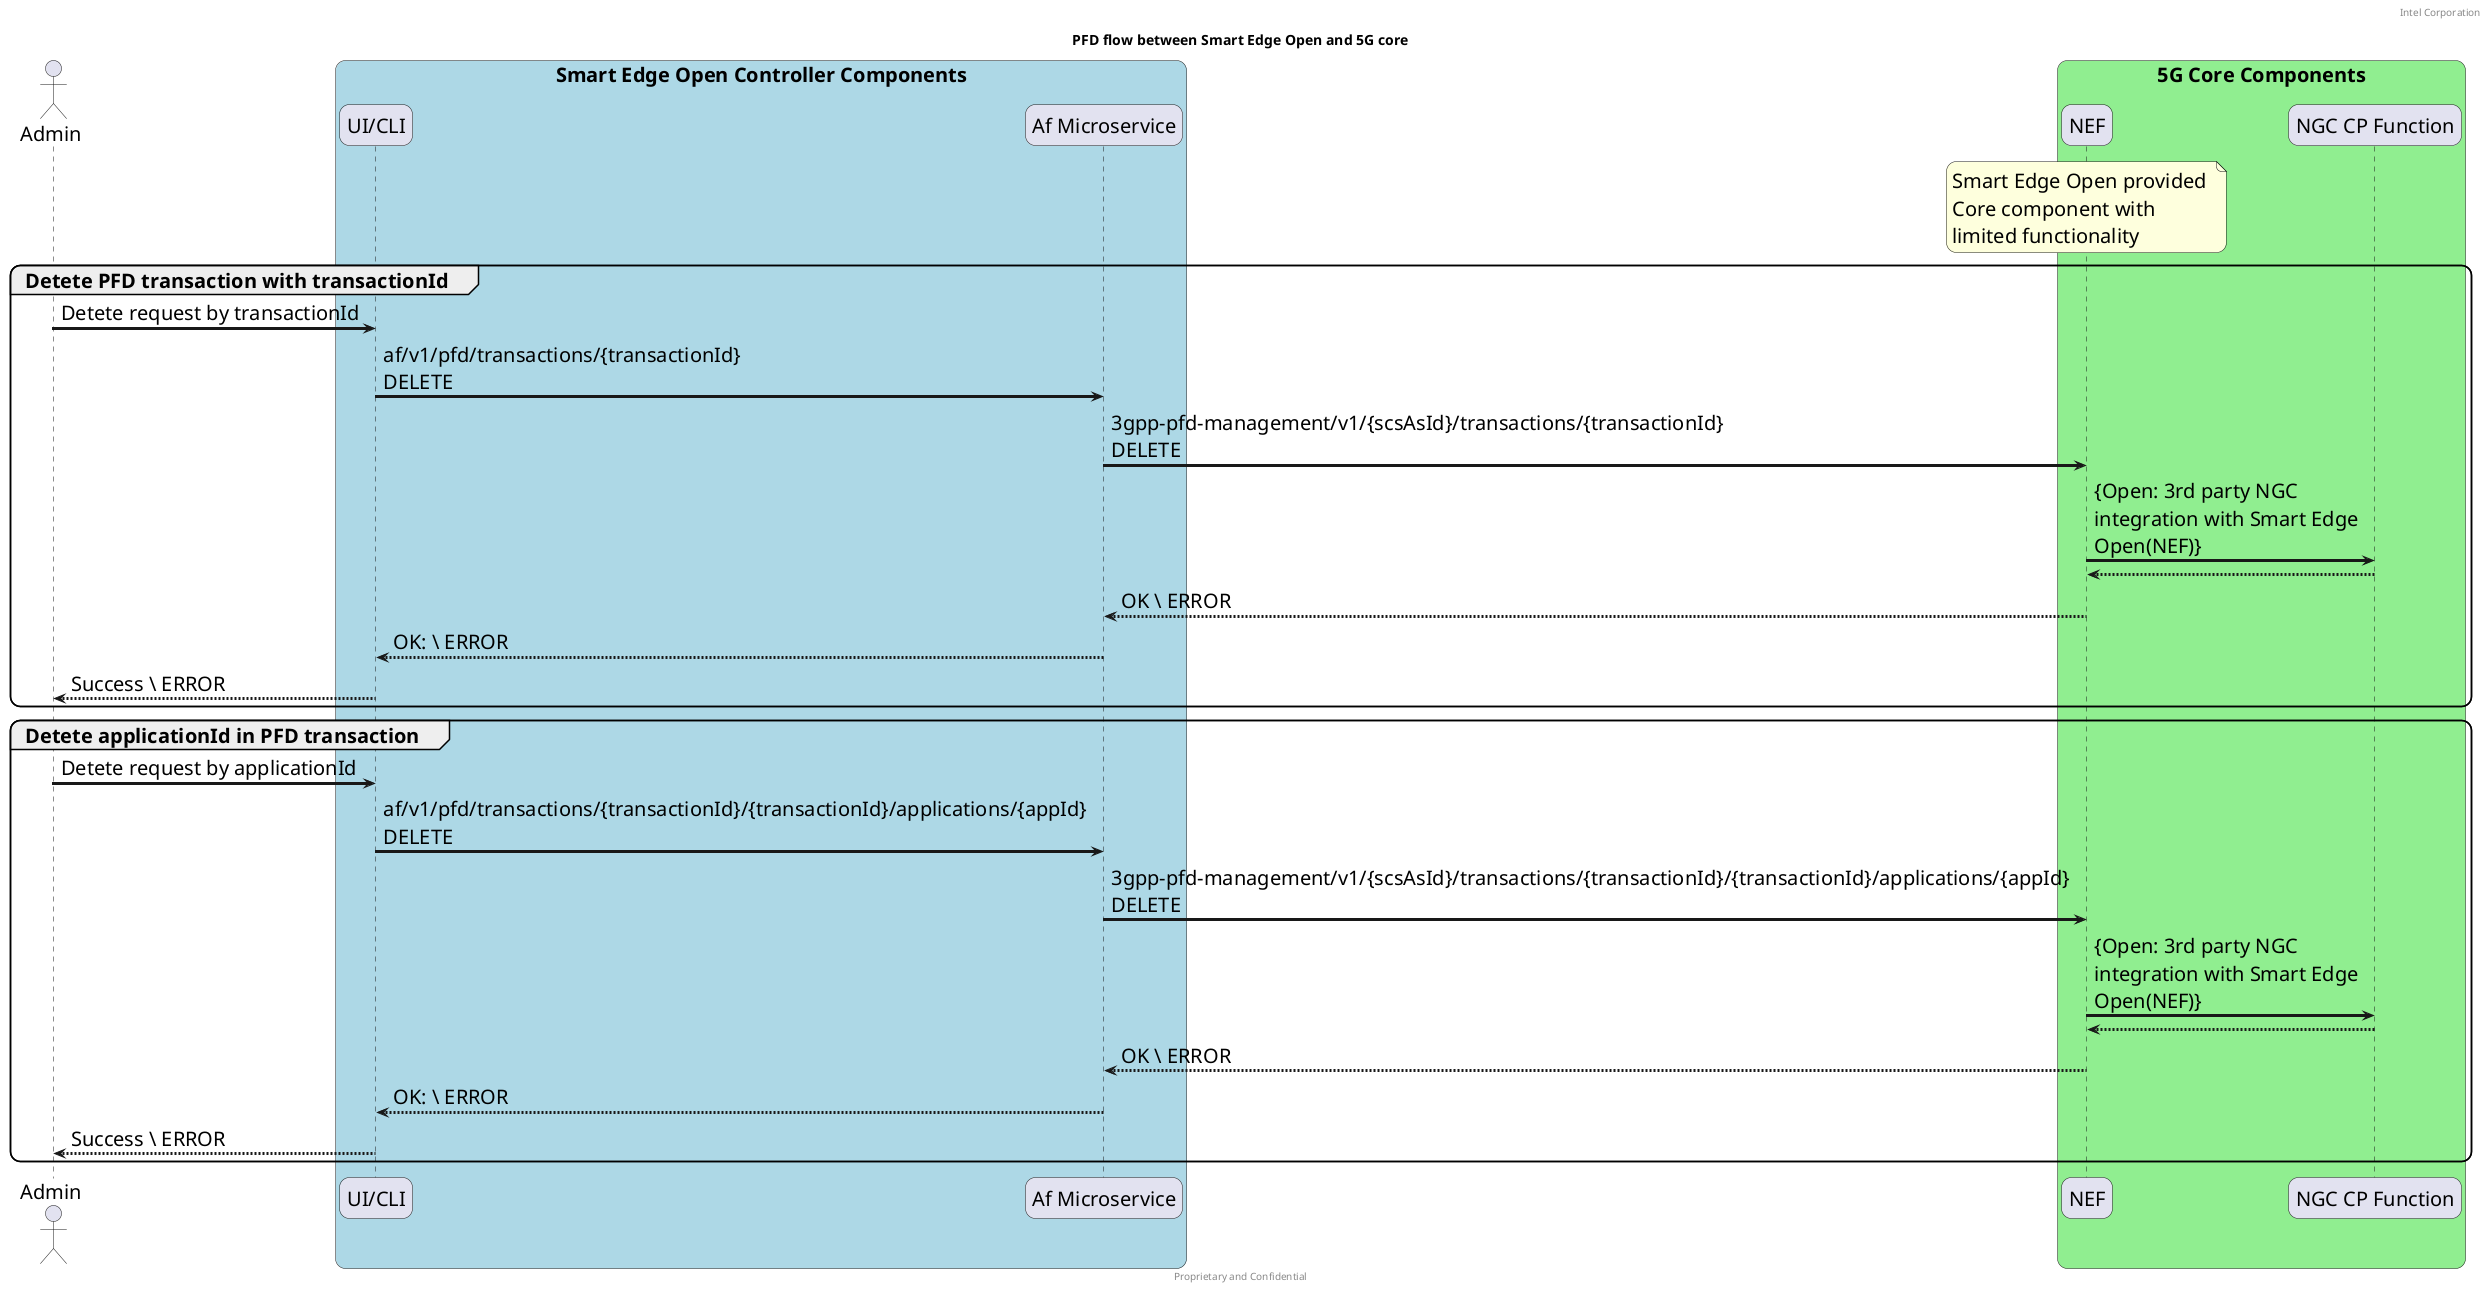 @startuml
/' SPDX-License-Identifier: Apache-2.0
   Copyright (c) 2020 Intel Corporation
'/
skinparam monochrome false
skinparam roundcorner 20
skinparam defaultFontName "Intel Clear"
skinparam defaultFontSize 20
skinparam maxmessagesize 300
skinparam sequenceArrowThickness 3

header Intel Corporation
footer Proprietary and Confidential

title PFD flow between Smart Edge Open and 5G core

actor Admin as user
participant "UI/CLI" as UI 
participant "Af Microservice" as AF 
participant "NEF" as NEF
participant "NGC CP Function" as 5GC

box "Smart Edge Open Controller Components" #LightBlue
	participant UI
    participant AF
end box

box "5G Core Components" #LightGreen
	participant NEF
    note over NEF 
        Smart Edge Open provided 
        Core component with 
        limited functionality
    end note    
    participant 5GC
end box

group Detete PFD transaction with transactionId 
    user -> UI : Detete request by transactionId
    UI -> AF : af/v1/pfd/transactions/{transactionId} DELETE
    AF -> NEF : 3gpp-pfd-management/v1/{scsAsId}/transactions/{transactionId} DELETE
    NEF -> 5GC : {Open: 3rd party NGC integration with Smart Edge Open(NEF)}
    5GC --> NEF :
    NEF --> AF : OK \ ERROR 
    AF --> UI : OK: \ ERROR 
    UI --> user : Success \ ERROR
end

group Detete applicationId in PFD transaction
    user -> UI : Detete request by applicationId
    UI -> AF : af/v1/pfd/transactions/{transactionId}/{transactionId}/applications/{appId} DELETE
    AF -> NEF : 3gpp-pfd-management/v1/{scsAsId}/transactions/{transactionId}/{transactionId}/applications/{appId} DELETE
    NEF -> 5GC : {Open: 3rd party NGC integration with Smart Edge Open(NEF)}
    5GC --> NEF :

    NEF --> AF : OK \ ERROR 
    AF --> UI : OK: \ ERROR 
    UI --> user : Success \ ERROR
end

@enduml